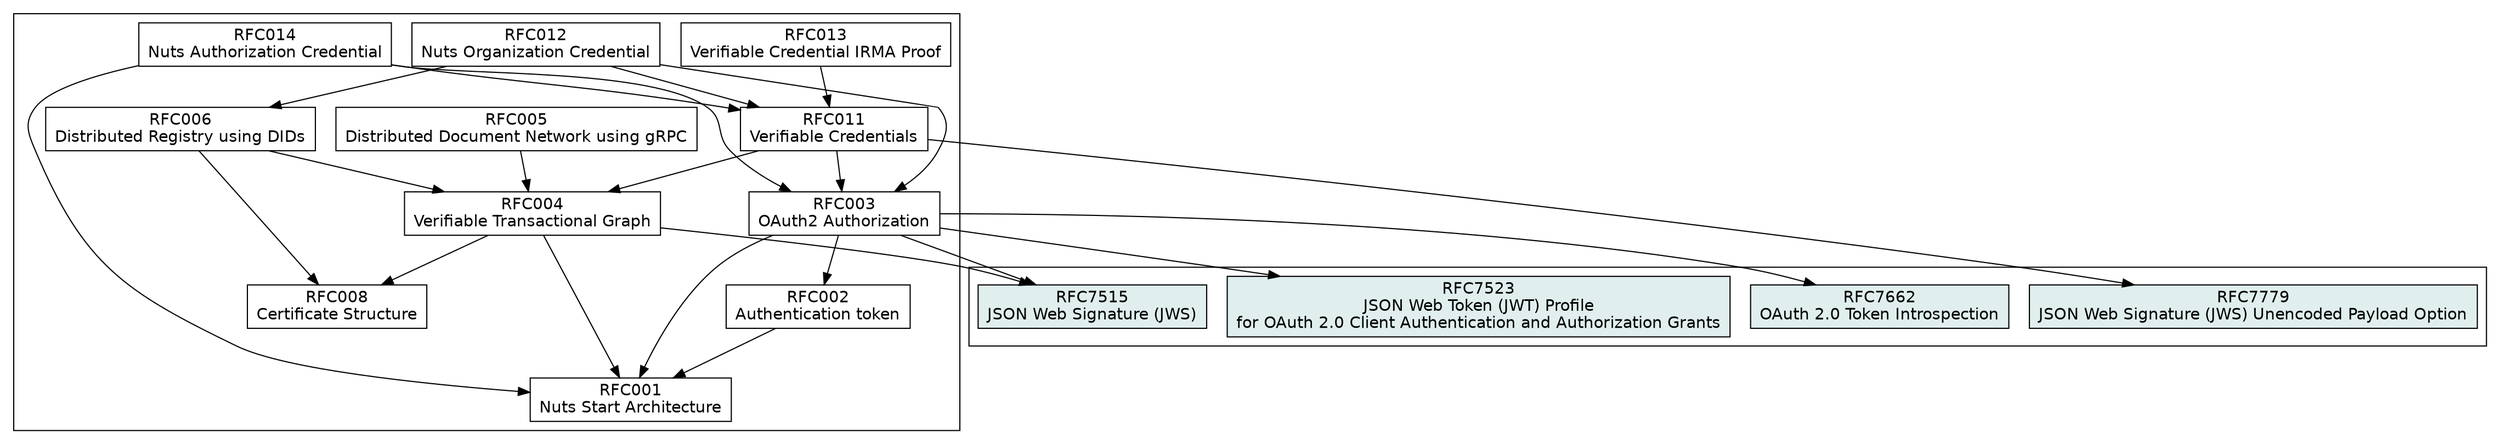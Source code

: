 digraph D {
    graph [fontname = "helvetica"];
    node [fontname = "helvetica",shape=box];
    edge [fontname = "helvetica"];
    root = RFC001;
    overlap = false;

    // Internal RFCs
    subgraph cluster_internal {
        RFC001 [label = "RFC001\nNuts Start Architecture",href = "rfc001-nuts-start-architecture"];
        RFC002 [label = "RFC002\nAuthentication token",href = "rfc002-authentication-token"];
        RFC003 [label = "RFC003\nOAuth2 Authorization",href = "rfc003-oauth2-authorization"];
        RFC004 [label = "RFC004\nVerifiable Transactional Graph",href = "rfc004-verifiable-transactional-graph"];
        RFC005 [label = "RFC005\nDistributed Document Network using gRPC",href = "rfc005-distributed-document-network-grpc"];
        RFC006 [label = "RFC006\nDistributed Registry using DIDs",href = "rfc006-distributed-registry"];
        RFC008 [label = "RFC008\nCertificate Structure",href = "rfc008-certificate-structure"];
        RFC011 [label = "RFC011\nVerifiable Credentials",href = "rfc011-verifiable-credential"];
        RFC012 [label = "RFC012\nNuts Organization Credential",href = "rfc012-nuts-organization-credential"];
        RFC013 [label = "RFC013\nVerifiable Credential IRMA Proof",href = "rfc013-vc-irma-proof"];
        RFC014 [label = "RFC014\nNuts Authorization Credential",href = "rfc014-authorization-credential"];
    }

    // External RFCs
    subgraph cluster_external {
        RFC7779_EXT [label = "RFC7779\nJSON Web Signature (JWS) Unencoded Payload Option", href = "https://datatracker.ietf.org/doc/html/rfc7797", fillcolor = azure2, style = filled]
        RFC7662_EXT [label = "RFC7662\nOAuth 2.0 Token Introspection", href = "https://tools.ietf.org/html/rfc7662", fillcolor = azure2, style = filled]
        RFC7523_EXT [label = "RFC7523\nJSON Web Token (JWT) Profile\nfor OAuth 2.0 Client Authentication and Authorization Grants", href = "https://tools.ietf.org/html/rfc7523", fillcolor = azure2, style = filled,]
        RFC7515_EXT [label = "RFC7515\nJSON Web Signature (JWS)", href = "https://tools.ietf.org/html/rfc7515", fillcolor = azure2, style = filled]
    }

    RFC002 -> RFC001

    RFC003 -> RFC001
    RFC003 -> RFC002
    RFC003 -> RFC7662_EXT
    RFC003 -> RFC7523_EXT
    RFC003 -> RFC7515_EXT

    RFC004 -> RFC001
    RFC004 -> RFC7515_EXT
    RFC004 -> RFC008

    RFC005 -> RFC004

    RFC006 -> RFC004
    RFC006 -> RFC008

    RFC011 -> RFC003
    RFC011 -> RFC004
    RFC011 -> RFC7779_EXT

    RFC012 -> RFC003
    RFC012 -> RFC006
    RFC012 -> RFC011

    RFC013 -> RFC011

    RFC014 -> RFC001
    RFC014 -> RFC003
    RFC014 -> RFC011
}
